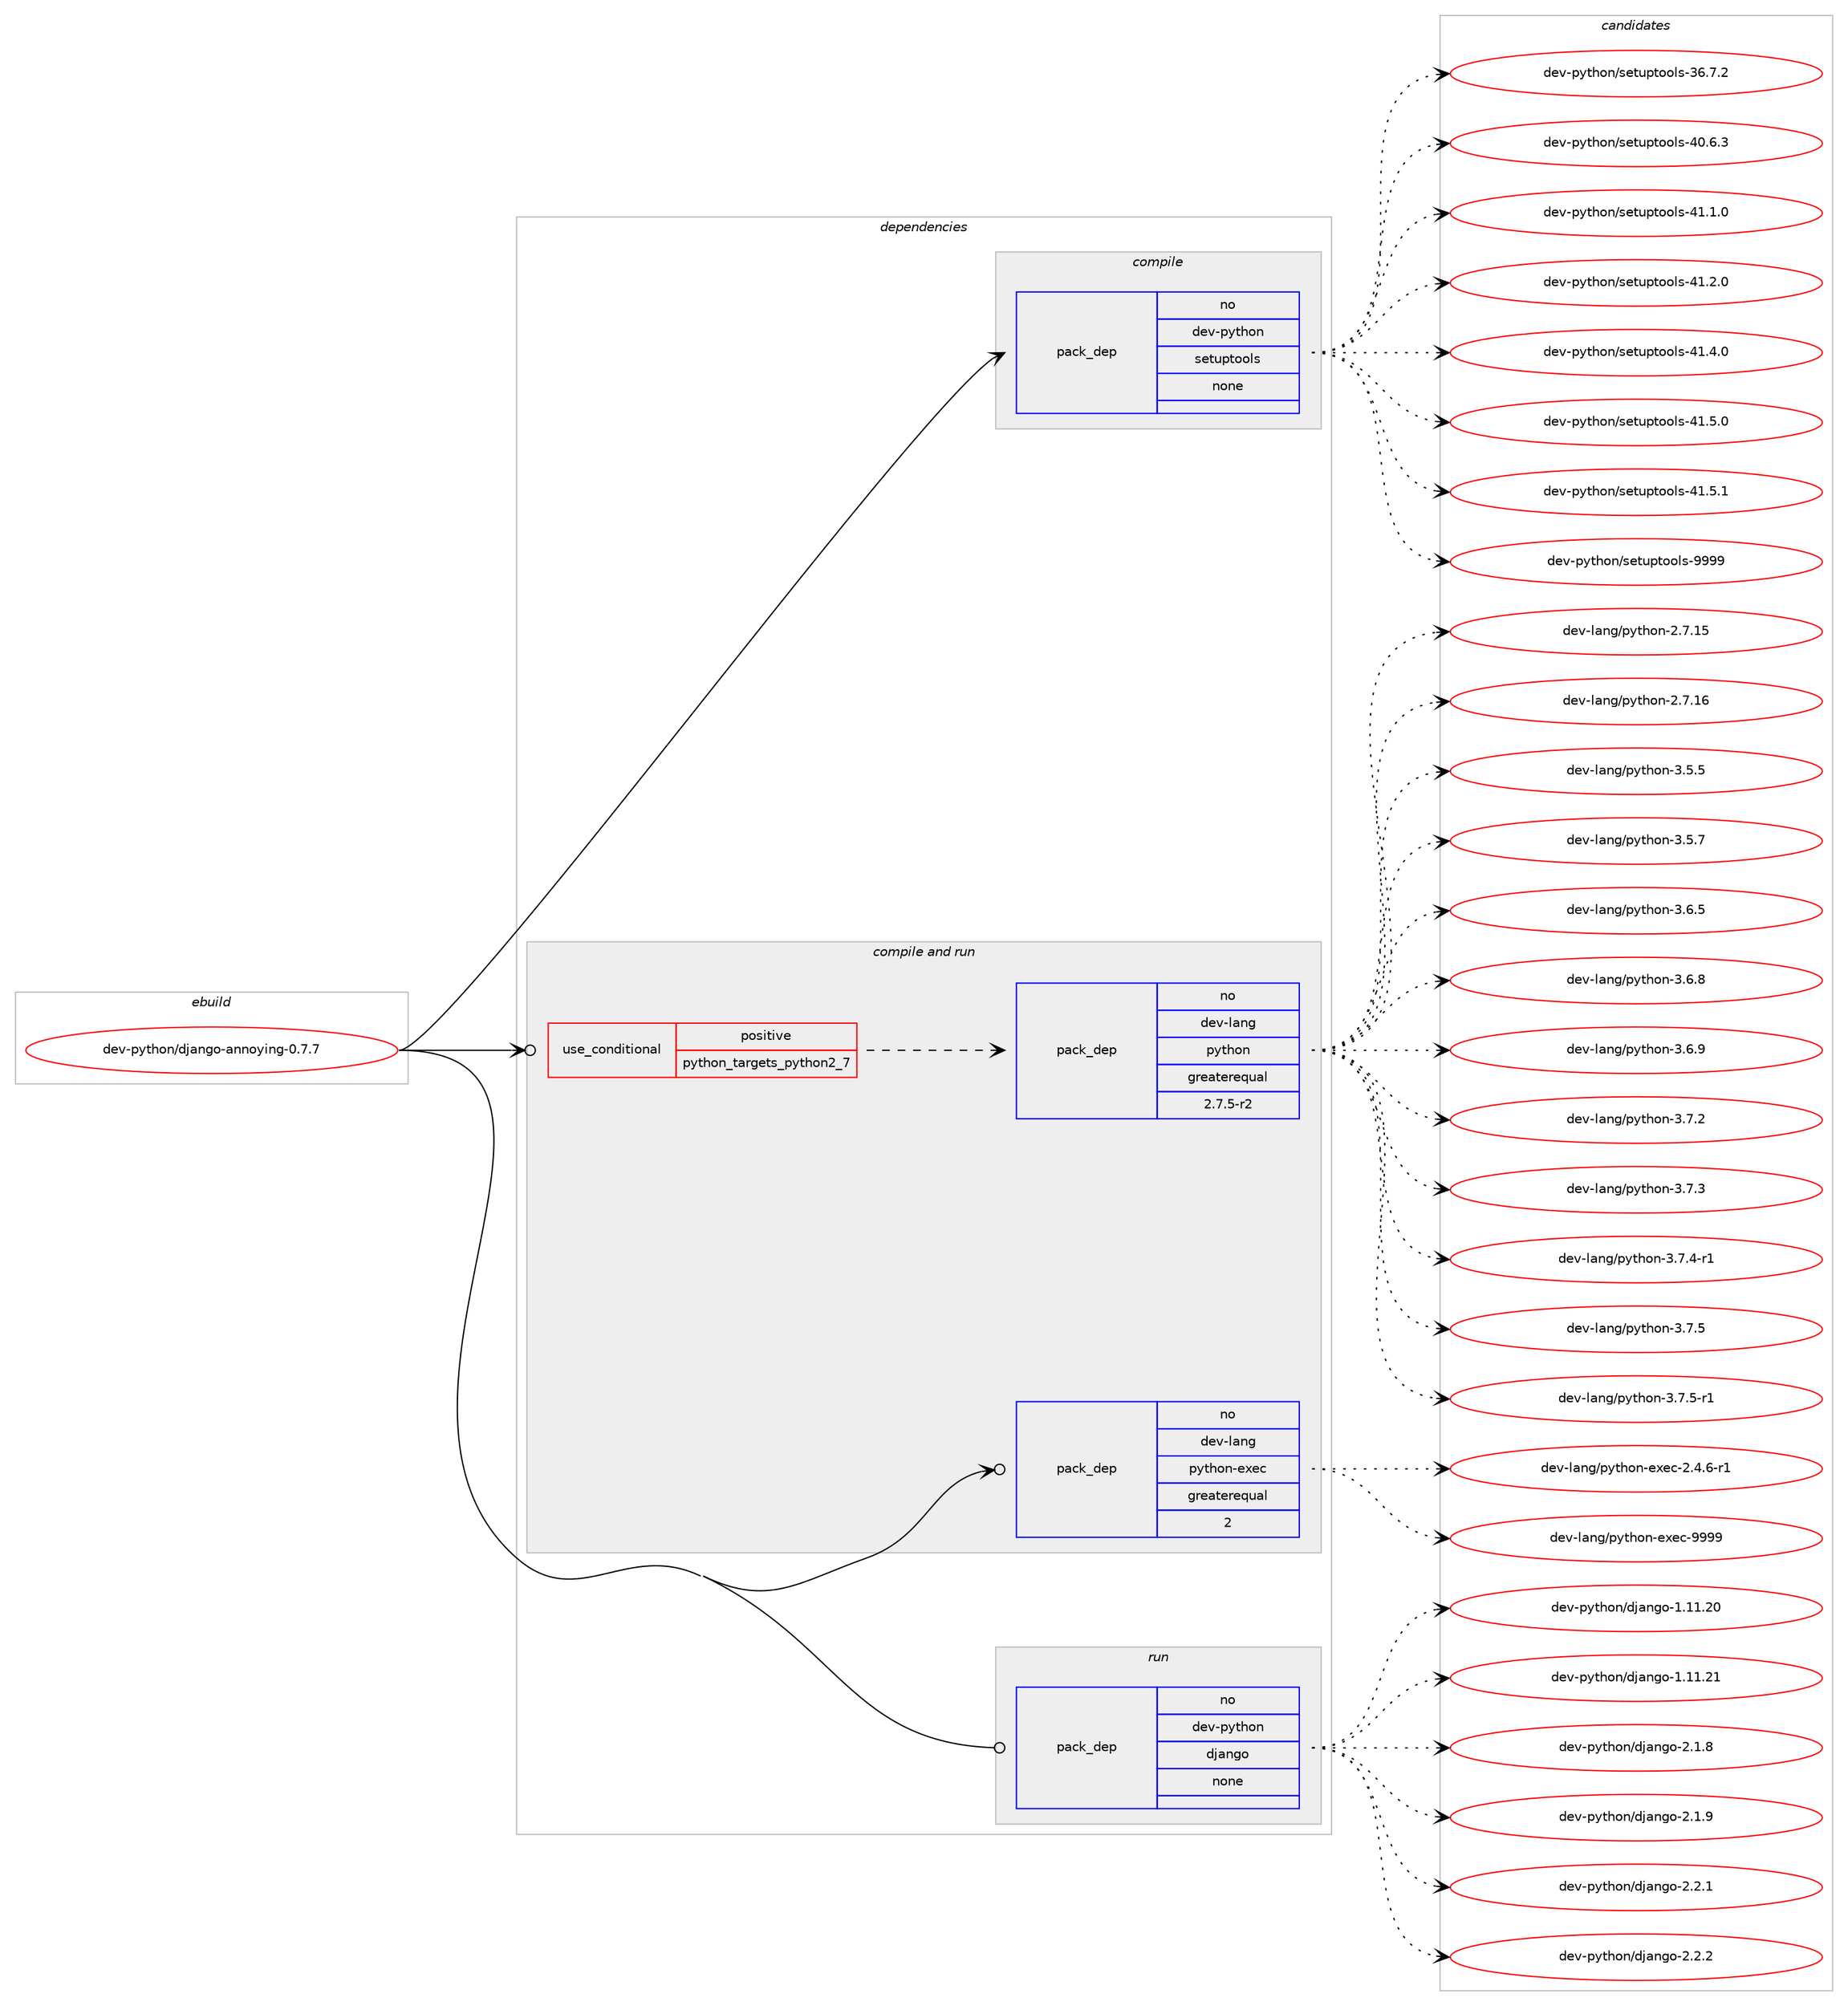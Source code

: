 digraph prolog {

# *************
# Graph options
# *************

newrank=true;
concentrate=true;
compound=true;
graph [rankdir=LR,fontname=Helvetica,fontsize=10,ranksep=1.5];#, ranksep=2.5, nodesep=0.2];
edge  [arrowhead=vee];
node  [fontname=Helvetica,fontsize=10];

# **********
# The ebuild
# **********

subgraph cluster_leftcol {
color=gray;
rank=same;
label=<<i>ebuild</i>>;
id [label="dev-python/django-annoying-0.7.7", color=red, width=4, href="../dev-python/django-annoying-0.7.7.svg"];
}

# ****************
# The dependencies
# ****************

subgraph cluster_midcol {
color=gray;
label=<<i>dependencies</i>>;
subgraph cluster_compile {
fillcolor="#eeeeee";
style=filled;
label=<<i>compile</i>>;
subgraph pack451449 {
dependency601726 [label=<<TABLE BORDER="0" CELLBORDER="1" CELLSPACING="0" CELLPADDING="4" WIDTH="220"><TR><TD ROWSPAN="6" CELLPADDING="30">pack_dep</TD></TR><TR><TD WIDTH="110">no</TD></TR><TR><TD>dev-python</TD></TR><TR><TD>setuptools</TD></TR><TR><TD>none</TD></TR><TR><TD></TD></TR></TABLE>>, shape=none, color=blue];
}
id:e -> dependency601726:w [weight=20,style="solid",arrowhead="vee"];
}
subgraph cluster_compileandrun {
fillcolor="#eeeeee";
style=filled;
label=<<i>compile and run</i>>;
subgraph cond138483 {
dependency601727 [label=<<TABLE BORDER="0" CELLBORDER="1" CELLSPACING="0" CELLPADDING="4"><TR><TD ROWSPAN="3" CELLPADDING="10">use_conditional</TD></TR><TR><TD>positive</TD></TR><TR><TD>python_targets_python2_7</TD></TR></TABLE>>, shape=none, color=red];
subgraph pack451450 {
dependency601728 [label=<<TABLE BORDER="0" CELLBORDER="1" CELLSPACING="0" CELLPADDING="4" WIDTH="220"><TR><TD ROWSPAN="6" CELLPADDING="30">pack_dep</TD></TR><TR><TD WIDTH="110">no</TD></TR><TR><TD>dev-lang</TD></TR><TR><TD>python</TD></TR><TR><TD>greaterequal</TD></TR><TR><TD>2.7.5-r2</TD></TR></TABLE>>, shape=none, color=blue];
}
dependency601727:e -> dependency601728:w [weight=20,style="dashed",arrowhead="vee"];
}
id:e -> dependency601727:w [weight=20,style="solid",arrowhead="odotvee"];
subgraph pack451451 {
dependency601729 [label=<<TABLE BORDER="0" CELLBORDER="1" CELLSPACING="0" CELLPADDING="4" WIDTH="220"><TR><TD ROWSPAN="6" CELLPADDING="30">pack_dep</TD></TR><TR><TD WIDTH="110">no</TD></TR><TR><TD>dev-lang</TD></TR><TR><TD>python-exec</TD></TR><TR><TD>greaterequal</TD></TR><TR><TD>2</TD></TR></TABLE>>, shape=none, color=blue];
}
id:e -> dependency601729:w [weight=20,style="solid",arrowhead="odotvee"];
}
subgraph cluster_run {
fillcolor="#eeeeee";
style=filled;
label=<<i>run</i>>;
subgraph pack451452 {
dependency601730 [label=<<TABLE BORDER="0" CELLBORDER="1" CELLSPACING="0" CELLPADDING="4" WIDTH="220"><TR><TD ROWSPAN="6" CELLPADDING="30">pack_dep</TD></TR><TR><TD WIDTH="110">no</TD></TR><TR><TD>dev-python</TD></TR><TR><TD>django</TD></TR><TR><TD>none</TD></TR><TR><TD></TD></TR></TABLE>>, shape=none, color=blue];
}
id:e -> dependency601730:w [weight=20,style="solid",arrowhead="odot"];
}
}

# **************
# The candidates
# **************

subgraph cluster_choices {
rank=same;
color=gray;
label=<<i>candidates</i>>;

subgraph choice451449 {
color=black;
nodesep=1;
choice100101118451121211161041111104711510111611711211611111110811545515446554650 [label="dev-python/setuptools-36.7.2", color=red, width=4,href="../dev-python/setuptools-36.7.2.svg"];
choice100101118451121211161041111104711510111611711211611111110811545524846544651 [label="dev-python/setuptools-40.6.3", color=red, width=4,href="../dev-python/setuptools-40.6.3.svg"];
choice100101118451121211161041111104711510111611711211611111110811545524946494648 [label="dev-python/setuptools-41.1.0", color=red, width=4,href="../dev-python/setuptools-41.1.0.svg"];
choice100101118451121211161041111104711510111611711211611111110811545524946504648 [label="dev-python/setuptools-41.2.0", color=red, width=4,href="../dev-python/setuptools-41.2.0.svg"];
choice100101118451121211161041111104711510111611711211611111110811545524946524648 [label="dev-python/setuptools-41.4.0", color=red, width=4,href="../dev-python/setuptools-41.4.0.svg"];
choice100101118451121211161041111104711510111611711211611111110811545524946534648 [label="dev-python/setuptools-41.5.0", color=red, width=4,href="../dev-python/setuptools-41.5.0.svg"];
choice100101118451121211161041111104711510111611711211611111110811545524946534649 [label="dev-python/setuptools-41.5.1", color=red, width=4,href="../dev-python/setuptools-41.5.1.svg"];
choice10010111845112121116104111110471151011161171121161111111081154557575757 [label="dev-python/setuptools-9999", color=red, width=4,href="../dev-python/setuptools-9999.svg"];
dependency601726:e -> choice100101118451121211161041111104711510111611711211611111110811545515446554650:w [style=dotted,weight="100"];
dependency601726:e -> choice100101118451121211161041111104711510111611711211611111110811545524846544651:w [style=dotted,weight="100"];
dependency601726:e -> choice100101118451121211161041111104711510111611711211611111110811545524946494648:w [style=dotted,weight="100"];
dependency601726:e -> choice100101118451121211161041111104711510111611711211611111110811545524946504648:w [style=dotted,weight="100"];
dependency601726:e -> choice100101118451121211161041111104711510111611711211611111110811545524946524648:w [style=dotted,weight="100"];
dependency601726:e -> choice100101118451121211161041111104711510111611711211611111110811545524946534648:w [style=dotted,weight="100"];
dependency601726:e -> choice100101118451121211161041111104711510111611711211611111110811545524946534649:w [style=dotted,weight="100"];
dependency601726:e -> choice10010111845112121116104111110471151011161171121161111111081154557575757:w [style=dotted,weight="100"];
}
subgraph choice451450 {
color=black;
nodesep=1;
choice10010111845108971101034711212111610411111045504655464953 [label="dev-lang/python-2.7.15", color=red, width=4,href="../dev-lang/python-2.7.15.svg"];
choice10010111845108971101034711212111610411111045504655464954 [label="dev-lang/python-2.7.16", color=red, width=4,href="../dev-lang/python-2.7.16.svg"];
choice100101118451089711010347112121116104111110455146534653 [label="dev-lang/python-3.5.5", color=red, width=4,href="../dev-lang/python-3.5.5.svg"];
choice100101118451089711010347112121116104111110455146534655 [label="dev-lang/python-3.5.7", color=red, width=4,href="../dev-lang/python-3.5.7.svg"];
choice100101118451089711010347112121116104111110455146544653 [label="dev-lang/python-3.6.5", color=red, width=4,href="../dev-lang/python-3.6.5.svg"];
choice100101118451089711010347112121116104111110455146544656 [label="dev-lang/python-3.6.8", color=red, width=4,href="../dev-lang/python-3.6.8.svg"];
choice100101118451089711010347112121116104111110455146544657 [label="dev-lang/python-3.6.9", color=red, width=4,href="../dev-lang/python-3.6.9.svg"];
choice100101118451089711010347112121116104111110455146554650 [label="dev-lang/python-3.7.2", color=red, width=4,href="../dev-lang/python-3.7.2.svg"];
choice100101118451089711010347112121116104111110455146554651 [label="dev-lang/python-3.7.3", color=red, width=4,href="../dev-lang/python-3.7.3.svg"];
choice1001011184510897110103471121211161041111104551465546524511449 [label="dev-lang/python-3.7.4-r1", color=red, width=4,href="../dev-lang/python-3.7.4-r1.svg"];
choice100101118451089711010347112121116104111110455146554653 [label="dev-lang/python-3.7.5", color=red, width=4,href="../dev-lang/python-3.7.5.svg"];
choice1001011184510897110103471121211161041111104551465546534511449 [label="dev-lang/python-3.7.5-r1", color=red, width=4,href="../dev-lang/python-3.7.5-r1.svg"];
dependency601728:e -> choice10010111845108971101034711212111610411111045504655464953:w [style=dotted,weight="100"];
dependency601728:e -> choice10010111845108971101034711212111610411111045504655464954:w [style=dotted,weight="100"];
dependency601728:e -> choice100101118451089711010347112121116104111110455146534653:w [style=dotted,weight="100"];
dependency601728:e -> choice100101118451089711010347112121116104111110455146534655:w [style=dotted,weight="100"];
dependency601728:e -> choice100101118451089711010347112121116104111110455146544653:w [style=dotted,weight="100"];
dependency601728:e -> choice100101118451089711010347112121116104111110455146544656:w [style=dotted,weight="100"];
dependency601728:e -> choice100101118451089711010347112121116104111110455146544657:w [style=dotted,weight="100"];
dependency601728:e -> choice100101118451089711010347112121116104111110455146554650:w [style=dotted,weight="100"];
dependency601728:e -> choice100101118451089711010347112121116104111110455146554651:w [style=dotted,weight="100"];
dependency601728:e -> choice1001011184510897110103471121211161041111104551465546524511449:w [style=dotted,weight="100"];
dependency601728:e -> choice100101118451089711010347112121116104111110455146554653:w [style=dotted,weight="100"];
dependency601728:e -> choice1001011184510897110103471121211161041111104551465546534511449:w [style=dotted,weight="100"];
}
subgraph choice451451 {
color=black;
nodesep=1;
choice10010111845108971101034711212111610411111045101120101994550465246544511449 [label="dev-lang/python-exec-2.4.6-r1", color=red, width=4,href="../dev-lang/python-exec-2.4.6-r1.svg"];
choice10010111845108971101034711212111610411111045101120101994557575757 [label="dev-lang/python-exec-9999", color=red, width=4,href="../dev-lang/python-exec-9999.svg"];
dependency601729:e -> choice10010111845108971101034711212111610411111045101120101994550465246544511449:w [style=dotted,weight="100"];
dependency601729:e -> choice10010111845108971101034711212111610411111045101120101994557575757:w [style=dotted,weight="100"];
}
subgraph choice451452 {
color=black;
nodesep=1;
choice1001011184511212111610411111047100106971101031114549464949465048 [label="dev-python/django-1.11.20", color=red, width=4,href="../dev-python/django-1.11.20.svg"];
choice1001011184511212111610411111047100106971101031114549464949465049 [label="dev-python/django-1.11.21", color=red, width=4,href="../dev-python/django-1.11.21.svg"];
choice100101118451121211161041111104710010697110103111455046494656 [label="dev-python/django-2.1.8", color=red, width=4,href="../dev-python/django-2.1.8.svg"];
choice100101118451121211161041111104710010697110103111455046494657 [label="dev-python/django-2.1.9", color=red, width=4,href="../dev-python/django-2.1.9.svg"];
choice100101118451121211161041111104710010697110103111455046504649 [label="dev-python/django-2.2.1", color=red, width=4,href="../dev-python/django-2.2.1.svg"];
choice100101118451121211161041111104710010697110103111455046504650 [label="dev-python/django-2.2.2", color=red, width=4,href="../dev-python/django-2.2.2.svg"];
dependency601730:e -> choice1001011184511212111610411111047100106971101031114549464949465048:w [style=dotted,weight="100"];
dependency601730:e -> choice1001011184511212111610411111047100106971101031114549464949465049:w [style=dotted,weight="100"];
dependency601730:e -> choice100101118451121211161041111104710010697110103111455046494656:w [style=dotted,weight="100"];
dependency601730:e -> choice100101118451121211161041111104710010697110103111455046494657:w [style=dotted,weight="100"];
dependency601730:e -> choice100101118451121211161041111104710010697110103111455046504649:w [style=dotted,weight="100"];
dependency601730:e -> choice100101118451121211161041111104710010697110103111455046504650:w [style=dotted,weight="100"];
}
}

}
